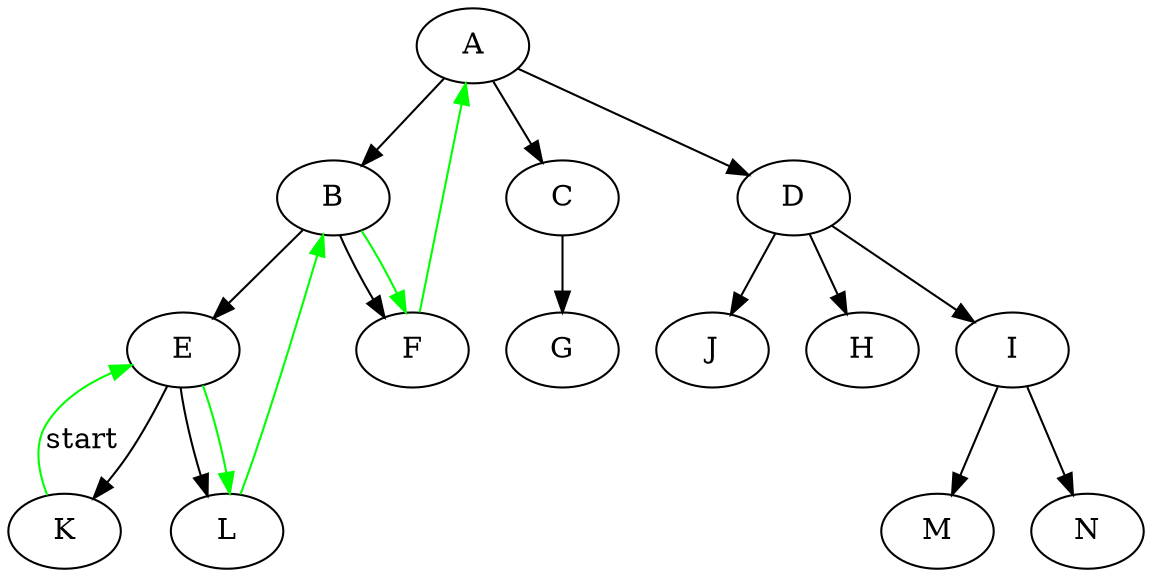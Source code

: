 digraph traversalExample {
    A -> {B,C,D};
    B -> {E,F}; 
    C -> G; 
    D -> {H,I,J}; 
    E -> {K,L} ; 
    I -> {M,N}; 
    subgraph sg{ 
        edge[color=green];
        K -> E [label="start"]; 
        E -> L; 
        L -> B; 
        B -> F; 
        F -> A; 
    }
}